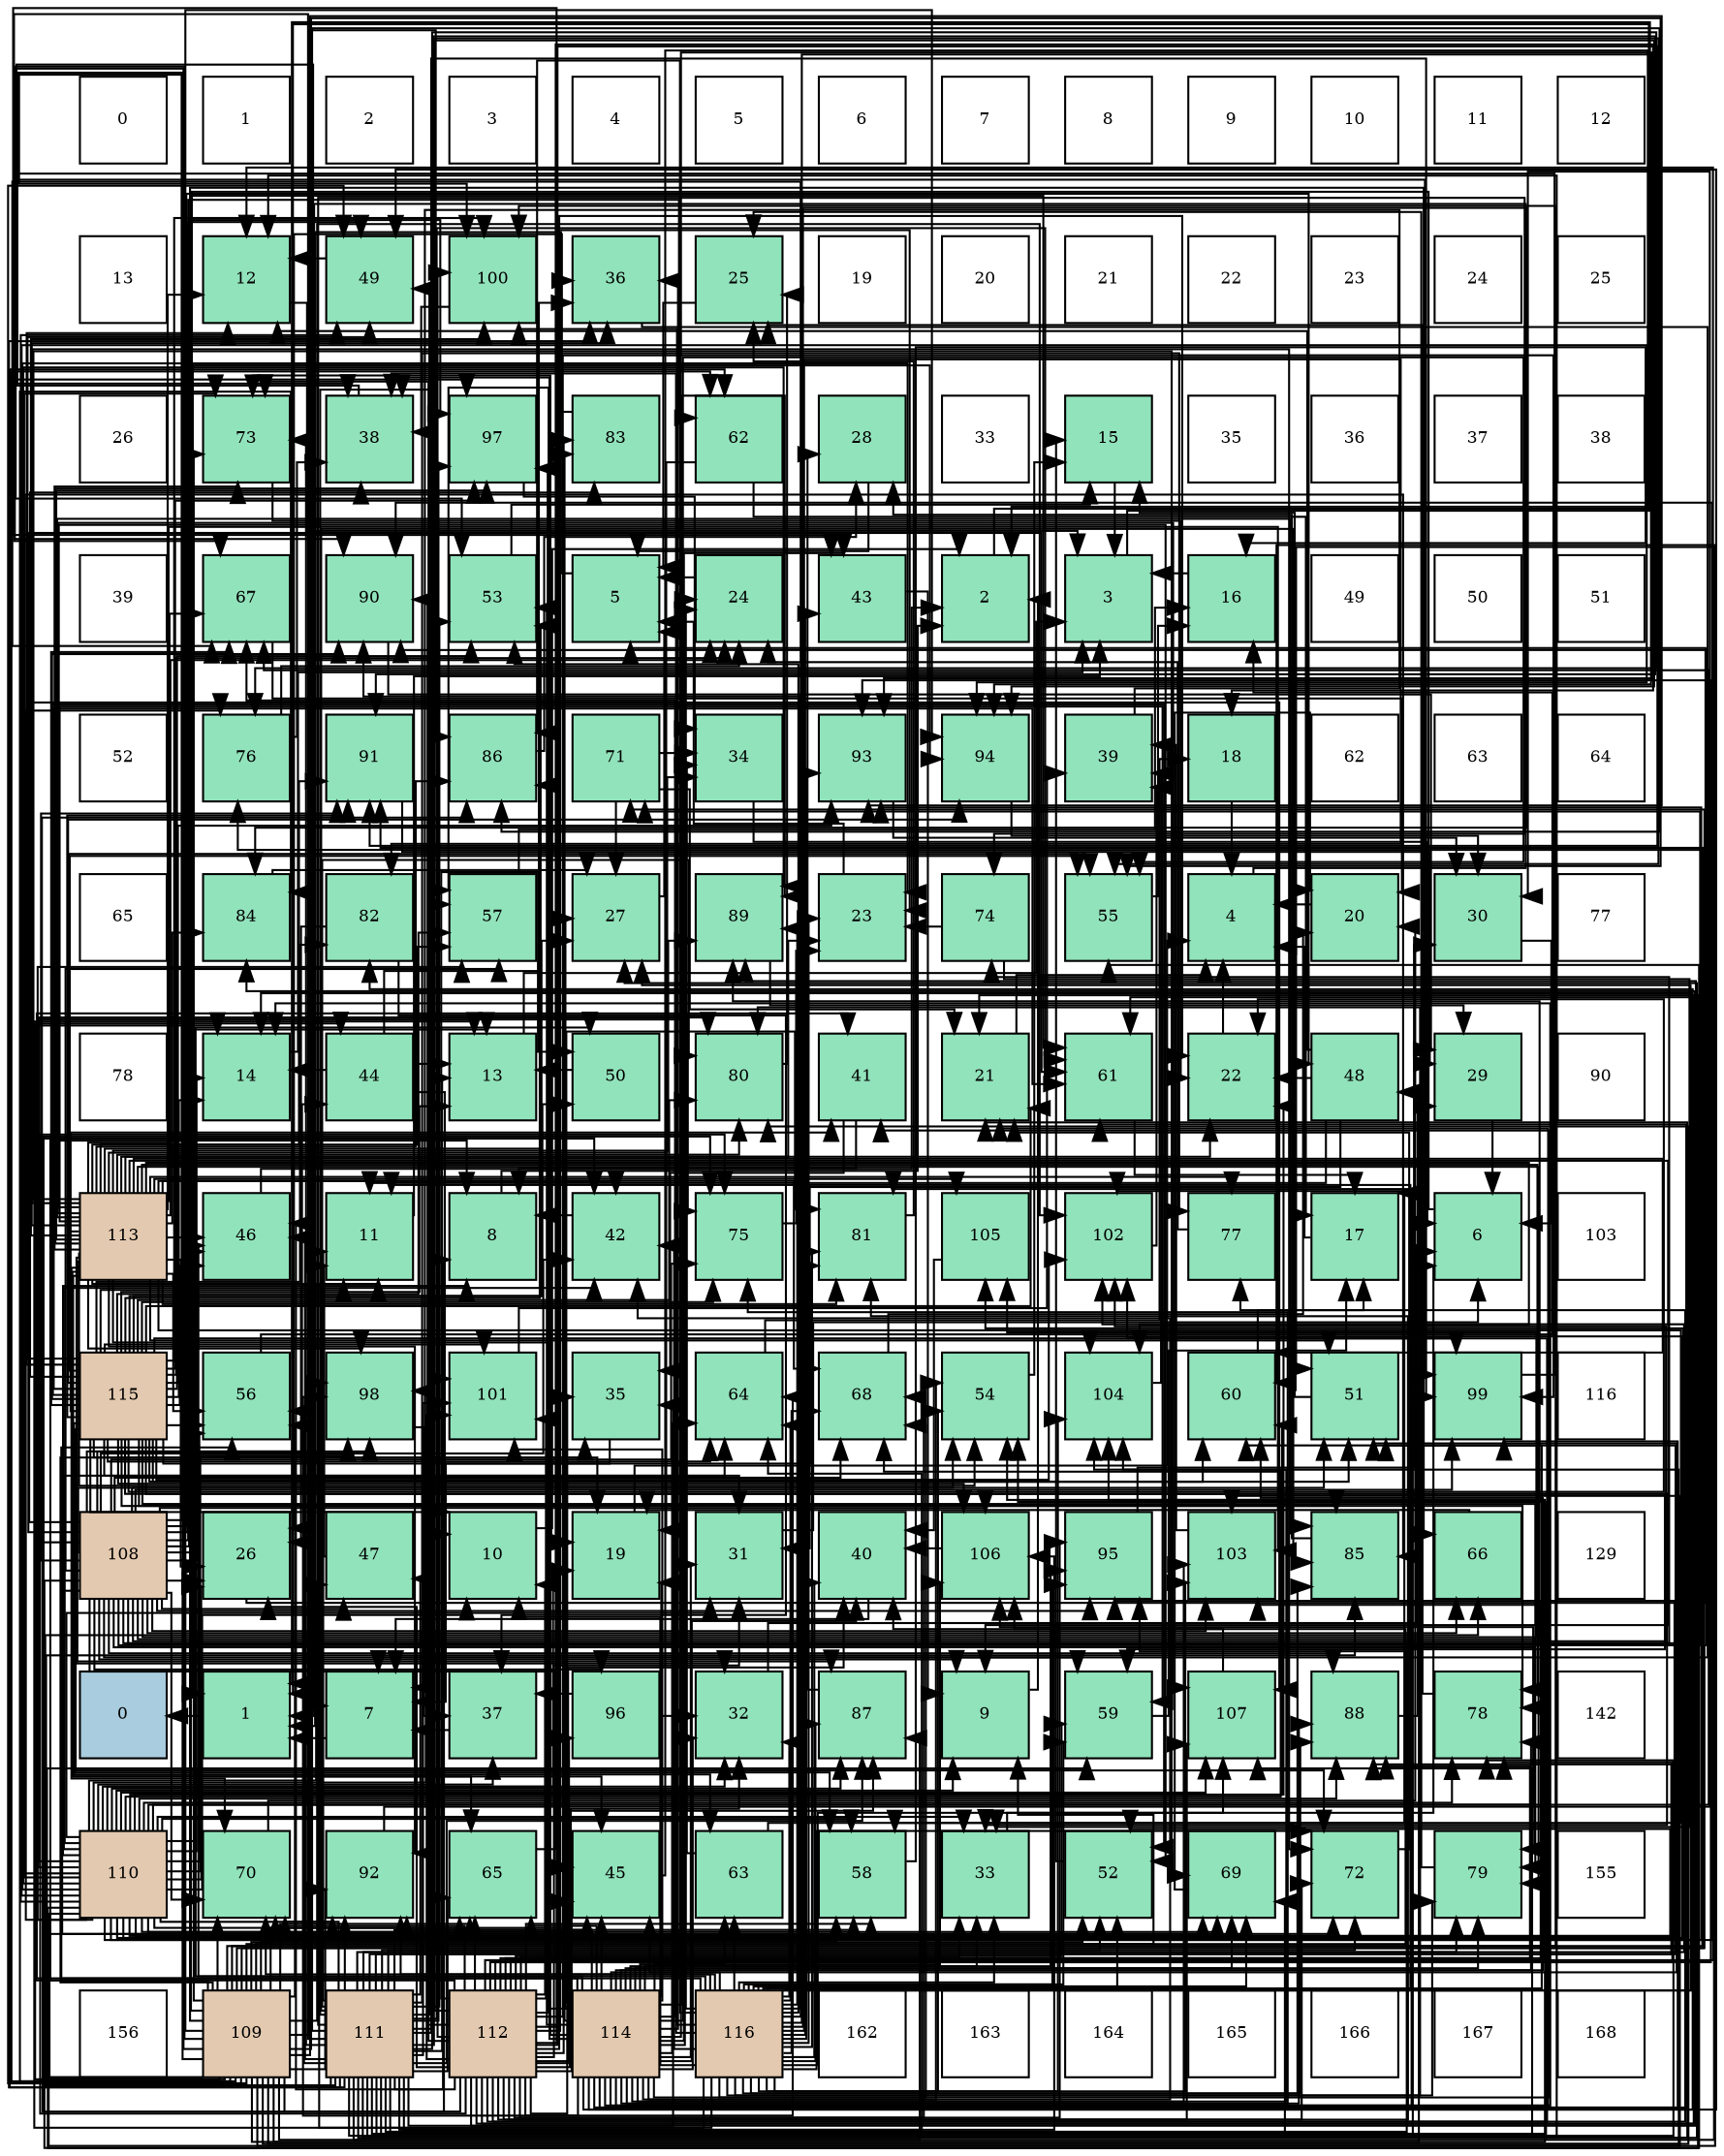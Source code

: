 digraph layout{
 rankdir=TB;
 splines=ortho;
 node [style=filled shape=square fixedsize=true width=0.6];
0[label="0", fontsize=8, fillcolor="#ffffff"];
1[label="1", fontsize=8, fillcolor="#ffffff"];
2[label="2", fontsize=8, fillcolor="#ffffff"];
3[label="3", fontsize=8, fillcolor="#ffffff"];
4[label="4", fontsize=8, fillcolor="#ffffff"];
5[label="5", fontsize=8, fillcolor="#ffffff"];
6[label="6", fontsize=8, fillcolor="#ffffff"];
7[label="7", fontsize=8, fillcolor="#ffffff"];
8[label="8", fontsize=8, fillcolor="#ffffff"];
9[label="9", fontsize=8, fillcolor="#ffffff"];
10[label="10", fontsize=8, fillcolor="#ffffff"];
11[label="11", fontsize=8, fillcolor="#ffffff"];
12[label="12", fontsize=8, fillcolor="#ffffff"];
13[label="13", fontsize=8, fillcolor="#ffffff"];
14[label="12", fontsize=8, fillcolor="#91e3bb"];
15[label="49", fontsize=8, fillcolor="#91e3bb"];
16[label="100", fontsize=8, fillcolor="#91e3bb"];
17[label="36", fontsize=8, fillcolor="#91e3bb"];
18[label="25", fontsize=8, fillcolor="#91e3bb"];
19[label="19", fontsize=8, fillcolor="#ffffff"];
20[label="20", fontsize=8, fillcolor="#ffffff"];
21[label="21", fontsize=8, fillcolor="#ffffff"];
22[label="22", fontsize=8, fillcolor="#ffffff"];
23[label="23", fontsize=8, fillcolor="#ffffff"];
24[label="24", fontsize=8, fillcolor="#ffffff"];
25[label="25", fontsize=8, fillcolor="#ffffff"];
26[label="26", fontsize=8, fillcolor="#ffffff"];
27[label="73", fontsize=8, fillcolor="#91e3bb"];
28[label="38", fontsize=8, fillcolor="#91e3bb"];
29[label="97", fontsize=8, fillcolor="#91e3bb"];
30[label="83", fontsize=8, fillcolor="#91e3bb"];
31[label="62", fontsize=8, fillcolor="#91e3bb"];
32[label="28", fontsize=8, fillcolor="#91e3bb"];
33[label="33", fontsize=8, fillcolor="#ffffff"];
34[label="15", fontsize=8, fillcolor="#91e3bb"];
35[label="35", fontsize=8, fillcolor="#ffffff"];
36[label="36", fontsize=8, fillcolor="#ffffff"];
37[label="37", fontsize=8, fillcolor="#ffffff"];
38[label="38", fontsize=8, fillcolor="#ffffff"];
39[label="39", fontsize=8, fillcolor="#ffffff"];
40[label="67", fontsize=8, fillcolor="#91e3bb"];
41[label="90", fontsize=8, fillcolor="#91e3bb"];
42[label="53", fontsize=8, fillcolor="#91e3bb"];
43[label="5", fontsize=8, fillcolor="#91e3bb"];
44[label="24", fontsize=8, fillcolor="#91e3bb"];
45[label="43", fontsize=8, fillcolor="#91e3bb"];
46[label="2", fontsize=8, fillcolor="#91e3bb"];
47[label="3", fontsize=8, fillcolor="#91e3bb"];
48[label="16", fontsize=8, fillcolor="#91e3bb"];
49[label="49", fontsize=8, fillcolor="#ffffff"];
50[label="50", fontsize=8, fillcolor="#ffffff"];
51[label="51", fontsize=8, fillcolor="#ffffff"];
52[label="52", fontsize=8, fillcolor="#ffffff"];
53[label="76", fontsize=8, fillcolor="#91e3bb"];
54[label="91", fontsize=8, fillcolor="#91e3bb"];
55[label="86", fontsize=8, fillcolor="#91e3bb"];
56[label="71", fontsize=8, fillcolor="#91e3bb"];
57[label="34", fontsize=8, fillcolor="#91e3bb"];
58[label="93", fontsize=8, fillcolor="#91e3bb"];
59[label="94", fontsize=8, fillcolor="#91e3bb"];
60[label="39", fontsize=8, fillcolor="#91e3bb"];
61[label="18", fontsize=8, fillcolor="#91e3bb"];
62[label="62", fontsize=8, fillcolor="#ffffff"];
63[label="63", fontsize=8, fillcolor="#ffffff"];
64[label="64", fontsize=8, fillcolor="#ffffff"];
65[label="65", fontsize=8, fillcolor="#ffffff"];
66[label="84", fontsize=8, fillcolor="#91e3bb"];
67[label="82", fontsize=8, fillcolor="#91e3bb"];
68[label="57", fontsize=8, fillcolor="#91e3bb"];
69[label="27", fontsize=8, fillcolor="#91e3bb"];
70[label="89", fontsize=8, fillcolor="#91e3bb"];
71[label="23", fontsize=8, fillcolor="#91e3bb"];
72[label="74", fontsize=8, fillcolor="#91e3bb"];
73[label="55", fontsize=8, fillcolor="#91e3bb"];
74[label="4", fontsize=8, fillcolor="#91e3bb"];
75[label="20", fontsize=8, fillcolor="#91e3bb"];
76[label="30", fontsize=8, fillcolor="#91e3bb"];
77[label="77", fontsize=8, fillcolor="#ffffff"];
78[label="78", fontsize=8, fillcolor="#ffffff"];
79[label="14", fontsize=8, fillcolor="#91e3bb"];
80[label="44", fontsize=8, fillcolor="#91e3bb"];
81[label="13", fontsize=8, fillcolor="#91e3bb"];
82[label="50", fontsize=8, fillcolor="#91e3bb"];
83[label="80", fontsize=8, fillcolor="#91e3bb"];
84[label="41", fontsize=8, fillcolor="#91e3bb"];
85[label="21", fontsize=8, fillcolor="#91e3bb"];
86[label="61", fontsize=8, fillcolor="#91e3bb"];
87[label="22", fontsize=8, fillcolor="#91e3bb"];
88[label="48", fontsize=8, fillcolor="#91e3bb"];
89[label="29", fontsize=8, fillcolor="#91e3bb"];
90[label="90", fontsize=8, fillcolor="#ffffff"];
91[label="113", fontsize=8, fillcolor="#e3c9af"];
92[label="46", fontsize=8, fillcolor="#91e3bb"];
93[label="11", fontsize=8, fillcolor="#91e3bb"];
94[label="8", fontsize=8, fillcolor="#91e3bb"];
95[label="42", fontsize=8, fillcolor="#91e3bb"];
96[label="75", fontsize=8, fillcolor="#91e3bb"];
97[label="81", fontsize=8, fillcolor="#91e3bb"];
98[label="105", fontsize=8, fillcolor="#91e3bb"];
99[label="102", fontsize=8, fillcolor="#91e3bb"];
100[label="77", fontsize=8, fillcolor="#91e3bb"];
101[label="17", fontsize=8, fillcolor="#91e3bb"];
102[label="6", fontsize=8, fillcolor="#91e3bb"];
103[label="103", fontsize=8, fillcolor="#ffffff"];
104[label="115", fontsize=8, fillcolor="#e3c9af"];
105[label="56", fontsize=8, fillcolor="#91e3bb"];
106[label="98", fontsize=8, fillcolor="#91e3bb"];
107[label="101", fontsize=8, fillcolor="#91e3bb"];
108[label="35", fontsize=8, fillcolor="#91e3bb"];
109[label="64", fontsize=8, fillcolor="#91e3bb"];
110[label="68", fontsize=8, fillcolor="#91e3bb"];
111[label="54", fontsize=8, fillcolor="#91e3bb"];
112[label="104", fontsize=8, fillcolor="#91e3bb"];
113[label="60", fontsize=8, fillcolor="#91e3bb"];
114[label="51", fontsize=8, fillcolor="#91e3bb"];
115[label="99", fontsize=8, fillcolor="#91e3bb"];
116[label="116", fontsize=8, fillcolor="#ffffff"];
117[label="108", fontsize=8, fillcolor="#e3c9af"];
118[label="26", fontsize=8, fillcolor="#91e3bb"];
119[label="47", fontsize=8, fillcolor="#91e3bb"];
120[label="10", fontsize=8, fillcolor="#91e3bb"];
121[label="19", fontsize=8, fillcolor="#91e3bb"];
122[label="31", fontsize=8, fillcolor="#91e3bb"];
123[label="40", fontsize=8, fillcolor="#91e3bb"];
124[label="106", fontsize=8, fillcolor="#91e3bb"];
125[label="95", fontsize=8, fillcolor="#91e3bb"];
126[label="103", fontsize=8, fillcolor="#91e3bb"];
127[label="85", fontsize=8, fillcolor="#91e3bb"];
128[label="66", fontsize=8, fillcolor="#91e3bb"];
129[label="129", fontsize=8, fillcolor="#ffffff"];
130[label="0", fontsize=8, fillcolor="#a9ccde"];
131[label="1", fontsize=8, fillcolor="#91e3bb"];
132[label="7", fontsize=8, fillcolor="#91e3bb"];
133[label="37", fontsize=8, fillcolor="#91e3bb"];
134[label="96", fontsize=8, fillcolor="#91e3bb"];
135[label="32", fontsize=8, fillcolor="#91e3bb"];
136[label="87", fontsize=8, fillcolor="#91e3bb"];
137[label="9", fontsize=8, fillcolor="#91e3bb"];
138[label="59", fontsize=8, fillcolor="#91e3bb"];
139[label="107", fontsize=8, fillcolor="#91e3bb"];
140[label="88", fontsize=8, fillcolor="#91e3bb"];
141[label="78", fontsize=8, fillcolor="#91e3bb"];
142[label="142", fontsize=8, fillcolor="#ffffff"];
143[label="110", fontsize=8, fillcolor="#e3c9af"];
144[label="70", fontsize=8, fillcolor="#91e3bb"];
145[label="92", fontsize=8, fillcolor="#91e3bb"];
146[label="65", fontsize=8, fillcolor="#91e3bb"];
147[label="45", fontsize=8, fillcolor="#91e3bb"];
148[label="63", fontsize=8, fillcolor="#91e3bb"];
149[label="58", fontsize=8, fillcolor="#91e3bb"];
150[label="33", fontsize=8, fillcolor="#91e3bb"];
151[label="52", fontsize=8, fillcolor="#91e3bb"];
152[label="69", fontsize=8, fillcolor="#91e3bb"];
153[label="72", fontsize=8, fillcolor="#91e3bb"];
154[label="79", fontsize=8, fillcolor="#91e3bb"];
155[label="155", fontsize=8, fillcolor="#ffffff"];
156[label="156", fontsize=8, fillcolor="#ffffff"];
157[label="109", fontsize=8, fillcolor="#e3c9af"];
158[label="111", fontsize=8, fillcolor="#e3c9af"];
159[label="112", fontsize=8, fillcolor="#e3c9af"];
160[label="114", fontsize=8, fillcolor="#e3c9af"];
161[label="116", fontsize=8, fillcolor="#e3c9af"];
162[label="162", fontsize=8, fillcolor="#ffffff"];
163[label="163", fontsize=8, fillcolor="#ffffff"];
164[label="164", fontsize=8, fillcolor="#ffffff"];
165[label="165", fontsize=8, fillcolor="#ffffff"];
166[label="166", fontsize=8, fillcolor="#ffffff"];
167[label="167", fontsize=8, fillcolor="#ffffff"];
168[label="168", fontsize=8, fillcolor="#ffffff"];
edge [constraint=false, style=vis];131 -> 130;
46 -> 131;
47 -> 131;
74 -> 131;
43 -> 131;
102 -> 131;
132 -> 131;
94 -> 46;
137 -> 46;
120 -> 46;
93 -> 47;
14 -> 47;
81 -> 47;
79 -> 47;
34 -> 47;
48 -> 47;
101 -> 74;
61 -> 74;
121 -> 74;
75 -> 74;
85 -> 74;
87 -> 74;
71 -> 43;
44 -> 43;
18 -> 43;
118 -> 43;
69 -> 43;
32 -> 43;
89 -> 102;
76 -> 102;
122 -> 102;
135 -> 102;
150 -> 102;
57 -> 102;
108 -> 132;
17 -> 132;
133 -> 132;
28 -> 132;
60 -> 132;
123 -> 132;
84 -> 94;
84 -> 108;
95 -> 94;
45 -> 137;
80 -> 120;
80 -> 81;
80 -> 79;
80 -> 17;
147 -> 46;
92 -> 46;
119 -> 93;
88 -> 93;
88 -> 14;
88 -> 87;
88 -> 122;
15 -> 14;
82 -> 81;
114 -> 34;
151 -> 34;
42 -> 34;
111 -> 34;
73 -> 48;
105 -> 48;
68 -> 48;
149 -> 48;
138 -> 101;
113 -> 101;
86 -> 101;
31 -> 101;
31 -> 121;
148 -> 101;
148 -> 57;
109 -> 61;
146 -> 61;
128 -> 121;
40 -> 75;
110 -> 75;
152 -> 75;
144 -> 75;
56 -> 85;
56 -> 69;
56 -> 57;
153 -> 85;
27 -> 87;
72 -> 71;
72 -> 150;
96 -> 71;
53 -> 44;
53 -> 28;
100 -> 44;
141 -> 18;
154 -> 18;
83 -> 18;
97 -> 18;
67 -> 118;
67 -> 133;
30 -> 118;
66 -> 69;
127 -> 32;
55 -> 32;
136 -> 32;
140 -> 89;
70 -> 89;
41 -> 89;
54 -> 89;
145 -> 76;
58 -> 76;
59 -> 76;
125 -> 76;
134 -> 135;
134 -> 133;
29 -> 57;
106 -> 133;
115 -> 28;
16 -> 28;
107 -> 60;
99 -> 60;
126 -> 60;
112 -> 60;
98 -> 123;
124 -> 123;
139 -> 123;
117 -> 137;
117 -> 118;
117 -> 95;
117 -> 80;
117 -> 147;
117 -> 92;
117 -> 119;
117 -> 88;
117 -> 15;
117 -> 114;
117 -> 111;
117 -> 73;
117 -> 68;
117 -> 138;
117 -> 86;
117 -> 31;
117 -> 128;
117 -> 110;
117 -> 152;
117 -> 144;
117 -> 56;
117 -> 72;
117 -> 96;
117 -> 154;
117 -> 55;
117 -> 140;
117 -> 70;
117 -> 41;
117 -> 54;
117 -> 59;
117 -> 125;
117 -> 134;
117 -> 29;
117 -> 106;
117 -> 115;
117 -> 16;
117 -> 99;
117 -> 126;
117 -> 98;
117 -> 124;
117 -> 139;
157 -> 94;
157 -> 137;
157 -> 108;
157 -> 80;
157 -> 88;
157 -> 15;
157 -> 151;
157 -> 42;
157 -> 111;
157 -> 73;
157 -> 105;
157 -> 149;
157 -> 138;
157 -> 113;
157 -> 86;
157 -> 31;
157 -> 146;
157 -> 128;
157 -> 144;
157 -> 56;
157 -> 153;
157 -> 27;
157 -> 53;
157 -> 83;
157 -> 66;
157 -> 127;
157 -> 55;
157 -> 136;
157 -> 41;
157 -> 54;
157 -> 145;
157 -> 58;
157 -> 59;
157 -> 134;
157 -> 29;
157 -> 115;
157 -> 16;
157 -> 107;
157 -> 99;
157 -> 112;
157 -> 124;
143 -> 94;
143 -> 137;
143 -> 120;
143 -> 81;
143 -> 79;
143 -> 121;
143 -> 85;
143 -> 87;
143 -> 71;
143 -> 118;
143 -> 122;
143 -> 135;
143 -> 150;
143 -> 133;
143 -> 95;
143 -> 147;
143 -> 119;
143 -> 15;
143 -> 151;
143 -> 105;
143 -> 68;
143 -> 149;
143 -> 113;
143 -> 109;
143 -> 146;
143 -> 40;
143 -> 110;
143 -> 152;
143 -> 27;
143 -> 96;
143 -> 53;
143 -> 141;
143 -> 83;
143 -> 127;
143 -> 136;
143 -> 140;
143 -> 70;
143 -> 41;
143 -> 145;
143 -> 58;
143 -> 59;
143 -> 125;
143 -> 106;
143 -> 107;
143 -> 126;
143 -> 112;
143 -> 98;
143 -> 124;
143 -> 139;
158 -> 94;
158 -> 93;
158 -> 14;
158 -> 81;
158 -> 85;
158 -> 69;
158 -> 108;
158 -> 17;
158 -> 92;
158 -> 119;
158 -> 15;
158 -> 114;
158 -> 151;
158 -> 42;
158 -> 111;
158 -> 73;
158 -> 105;
158 -> 68;
158 -> 149;
158 -> 113;
158 -> 86;
158 -> 31;
158 -> 109;
158 -> 146;
158 -> 128;
158 -> 40;
158 -> 152;
158 -> 144;
158 -> 153;
158 -> 27;
158 -> 72;
158 -> 96;
158 -> 53;
158 -> 100;
158 -> 141;
158 -> 154;
158 -> 83;
158 -> 97;
158 -> 127;
158 -> 55;
158 -> 136;
158 -> 140;
158 -> 54;
158 -> 145;
158 -> 125;
158 -> 29;
158 -> 115;
158 -> 107;
158 -> 99;
158 -> 124;
158 -> 139;
159 -> 120;
159 -> 14;
159 -> 79;
159 -> 87;
159 -> 71;
159 -> 118;
159 -> 122;
159 -> 135;
159 -> 150;
159 -> 108;
159 -> 17;
159 -> 123;
159 -> 95;
159 -> 45;
159 -> 147;
159 -> 92;
159 -> 82;
159 -> 149;
159 -> 138;
159 -> 86;
159 -> 109;
159 -> 146;
159 -> 110;
159 -> 144;
159 -> 153;
159 -> 27;
159 -> 96;
159 -> 100;
159 -> 141;
159 -> 97;
159 -> 30;
159 -> 66;
159 -> 136;
159 -> 140;
159 -> 70;
159 -> 41;
159 -> 54;
159 -> 58;
159 -> 59;
159 -> 125;
159 -> 29;
159 -> 106;
159 -> 115;
159 -> 16;
159 -> 107;
159 -> 99;
159 -> 126;
159 -> 112;
159 -> 139;
91 -> 137;
91 -> 93;
91 -> 14;
91 -> 121;
91 -> 87;
91 -> 71;
91 -> 44;
91 -> 118;
91 -> 135;
91 -> 57;
91 -> 17;
91 -> 28;
91 -> 95;
91 -> 147;
91 -> 92;
91 -> 114;
91 -> 151;
91 -> 42;
91 -> 111;
91 -> 73;
91 -> 105;
91 -> 68;
91 -> 149;
91 -> 138;
91 -> 113;
91 -> 146;
91 -> 40;
91 -> 110;
91 -> 152;
91 -> 144;
91 -> 153;
91 -> 27;
91 -> 100;
91 -> 141;
91 -> 154;
91 -> 83;
91 -> 97;
91 -> 66;
91 -> 127;
91 -> 55;
91 -> 136;
91 -> 70;
91 -> 54;
91 -> 145;
91 -> 29;
91 -> 106;
91 -> 16;
91 -> 126;
91 -> 112;
91 -> 98;
91 -> 139;
160 -> 79;
160 -> 121;
160 -> 85;
160 -> 44;
160 -> 69;
160 -> 122;
160 -> 135;
160 -> 150;
160 -> 17;
160 -> 28;
160 -> 123;
160 -> 84;
160 -> 95;
160 -> 45;
160 -> 147;
160 -> 15;
160 -> 82;
160 -> 114;
160 -> 42;
160 -> 111;
160 -> 73;
160 -> 68;
160 -> 113;
160 -> 86;
160 -> 148;
160 -> 109;
160 -> 146;
160 -> 40;
160 -> 110;
160 -> 152;
160 -> 27;
160 -> 96;
160 -> 141;
160 -> 154;
160 -> 97;
160 -> 67;
160 -> 30;
160 -> 140;
160 -> 70;
160 -> 145;
160 -> 58;
160 -> 125;
160 -> 106;
160 -> 115;
160 -> 107;
160 -> 99;
160 -> 126;
160 -> 112;
160 -> 124;
104 -> 120;
104 -> 93;
104 -> 14;
104 -> 81;
104 -> 79;
104 -> 121;
104 -> 85;
104 -> 87;
104 -> 44;
104 -> 69;
104 -> 122;
104 -> 150;
104 -> 84;
104 -> 92;
104 -> 15;
104 -> 82;
104 -> 114;
104 -> 151;
104 -> 42;
104 -> 73;
104 -> 105;
104 -> 68;
104 -> 149;
104 -> 138;
104 -> 113;
104 -> 86;
104 -> 148;
104 -> 109;
104 -> 40;
104 -> 153;
104 -> 96;
104 -> 141;
104 -> 154;
104 -> 83;
104 -> 97;
104 -> 67;
104 -> 30;
104 -> 127;
104 -> 55;
104 -> 41;
104 -> 54;
104 -> 58;
104 -> 59;
104 -> 29;
104 -> 115;
104 -> 16;
104 -> 107;
104 -> 99;
104 -> 124;
161 -> 120;
161 -> 93;
161 -> 81;
161 -> 79;
161 -> 71;
161 -> 44;
161 -> 69;
161 -> 135;
161 -> 150;
161 -> 28;
161 -> 123;
161 -> 84;
161 -> 95;
161 -> 45;
161 -> 147;
161 -> 92;
161 -> 114;
161 -> 151;
161 -> 42;
161 -> 111;
161 -> 105;
161 -> 138;
161 -> 148;
161 -> 109;
161 -> 40;
161 -> 110;
161 -> 152;
161 -> 144;
161 -> 153;
161 -> 154;
161 -> 83;
161 -> 97;
161 -> 67;
161 -> 66;
161 -> 127;
161 -> 55;
161 -> 136;
161 -> 140;
161 -> 70;
161 -> 41;
161 -> 145;
161 -> 58;
161 -> 59;
161 -> 125;
161 -> 106;
161 -> 16;
161 -> 126;
161 -> 112;
161 -> 139;
edge [constraint=true, style=invis];
0 -> 13 -> 26 -> 39 -> 52 -> 65 -> 78 -> 91 -> 104 -> 117 -> 130 -> 143 -> 156;
1 -> 14 -> 27 -> 40 -> 53 -> 66 -> 79 -> 92 -> 105 -> 118 -> 131 -> 144 -> 157;
2 -> 15 -> 28 -> 41 -> 54 -> 67 -> 80 -> 93 -> 106 -> 119 -> 132 -> 145 -> 158;
3 -> 16 -> 29 -> 42 -> 55 -> 68 -> 81 -> 94 -> 107 -> 120 -> 133 -> 146 -> 159;
4 -> 17 -> 30 -> 43 -> 56 -> 69 -> 82 -> 95 -> 108 -> 121 -> 134 -> 147 -> 160;
5 -> 18 -> 31 -> 44 -> 57 -> 70 -> 83 -> 96 -> 109 -> 122 -> 135 -> 148 -> 161;
6 -> 19 -> 32 -> 45 -> 58 -> 71 -> 84 -> 97 -> 110 -> 123 -> 136 -> 149 -> 162;
7 -> 20 -> 33 -> 46 -> 59 -> 72 -> 85 -> 98 -> 111 -> 124 -> 137 -> 150 -> 163;
8 -> 21 -> 34 -> 47 -> 60 -> 73 -> 86 -> 99 -> 112 -> 125 -> 138 -> 151 -> 164;
9 -> 22 -> 35 -> 48 -> 61 -> 74 -> 87 -> 100 -> 113 -> 126 -> 139 -> 152 -> 165;
10 -> 23 -> 36 -> 49 -> 62 -> 75 -> 88 -> 101 -> 114 -> 127 -> 140 -> 153 -> 166;
11 -> 24 -> 37 -> 50 -> 63 -> 76 -> 89 -> 102 -> 115 -> 128 -> 141 -> 154 -> 167;
12 -> 25 -> 38 -> 51 -> 64 -> 77 -> 90 -> 103 -> 116 -> 129 -> 142 -> 155 -> 168;
rank = same {0 -> 1 -> 2 -> 3 -> 4 -> 5 -> 6 -> 7 -> 8 -> 9 -> 10 -> 11 -> 12};
rank = same {13 -> 14 -> 15 -> 16 -> 17 -> 18 -> 19 -> 20 -> 21 -> 22 -> 23 -> 24 -> 25};
rank = same {26 -> 27 -> 28 -> 29 -> 30 -> 31 -> 32 -> 33 -> 34 -> 35 -> 36 -> 37 -> 38};
rank = same {39 -> 40 -> 41 -> 42 -> 43 -> 44 -> 45 -> 46 -> 47 -> 48 -> 49 -> 50 -> 51};
rank = same {52 -> 53 -> 54 -> 55 -> 56 -> 57 -> 58 -> 59 -> 60 -> 61 -> 62 -> 63 -> 64};
rank = same {65 -> 66 -> 67 -> 68 -> 69 -> 70 -> 71 -> 72 -> 73 -> 74 -> 75 -> 76 -> 77};
rank = same {78 -> 79 -> 80 -> 81 -> 82 -> 83 -> 84 -> 85 -> 86 -> 87 -> 88 -> 89 -> 90};
rank = same {91 -> 92 -> 93 -> 94 -> 95 -> 96 -> 97 -> 98 -> 99 -> 100 -> 101 -> 102 -> 103};
rank = same {104 -> 105 -> 106 -> 107 -> 108 -> 109 -> 110 -> 111 -> 112 -> 113 -> 114 -> 115 -> 116};
rank = same {117 -> 118 -> 119 -> 120 -> 121 -> 122 -> 123 -> 124 -> 125 -> 126 -> 127 -> 128 -> 129};
rank = same {130 -> 131 -> 132 -> 133 -> 134 -> 135 -> 136 -> 137 -> 138 -> 139 -> 140 -> 141 -> 142};
rank = same {143 -> 144 -> 145 -> 146 -> 147 -> 148 -> 149 -> 150 -> 151 -> 152 -> 153 -> 154 -> 155};
rank = same {156 -> 157 -> 158 -> 159 -> 160 -> 161 -> 162 -> 163 -> 164 -> 165 -> 166 -> 167 -> 168};
}